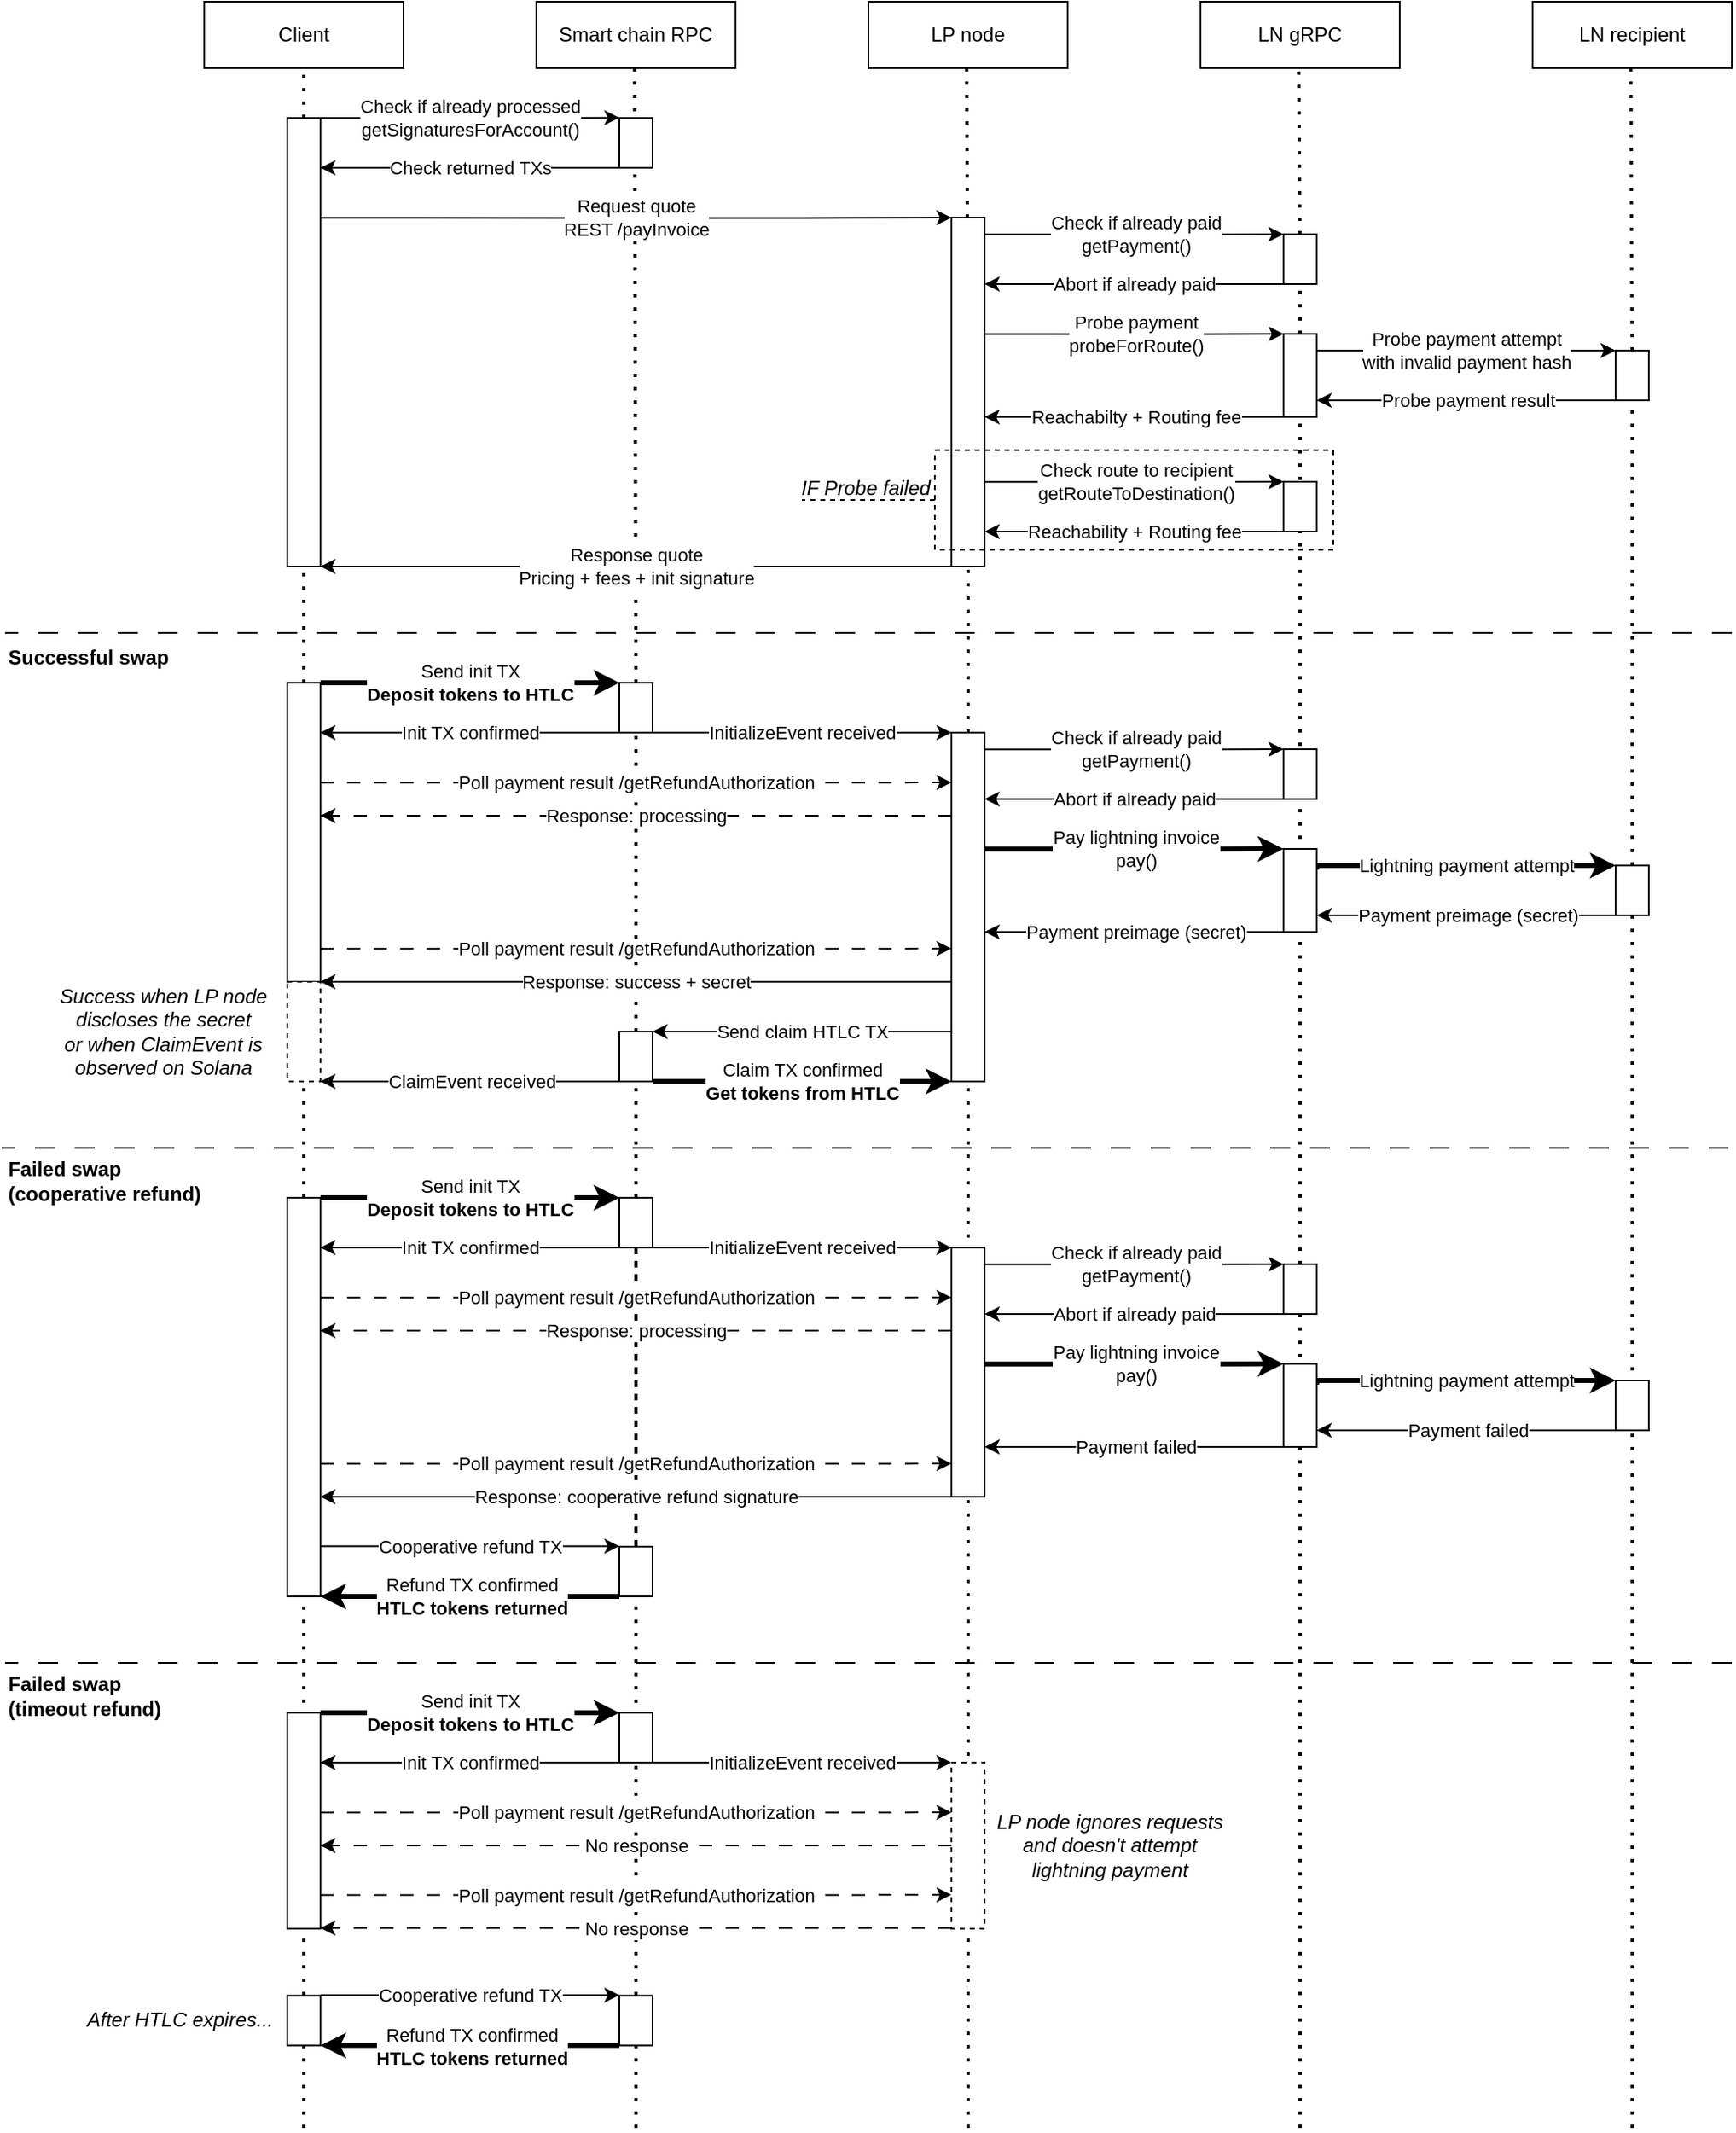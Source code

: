 <mxfile version="20.8.16" type="device"><diagram name="Page-1" id="v_abSemOzw6kNZ-jSQ5_"><mxGraphModel dx="1198" dy="817" grid="1" gridSize="10" guides="1" tooltips="1" connect="1" arrows="1" fold="1" page="1" pageScale="1" pageWidth="1100" pageHeight="850" math="0" shadow="0"><root><mxCell id="0"/><mxCell id="1" parent="0"/><mxCell id="xtIyixmofCU6Mkym6CMM-1" value="Client" style="rounded=0;whiteSpace=wrap;html=1;" parent="1" vertex="1"><mxGeometry x="160" y="40" width="120" height="40" as="geometry"/></mxCell><mxCell id="xtIyixmofCU6Mkym6CMM-2" value="LP node" style="rounded=0;whiteSpace=wrap;html=1;" parent="1" vertex="1"><mxGeometry x="560" y="40" width="120" height="40" as="geometry"/></mxCell><mxCell id="xtIyixmofCU6Mkym6CMM-3" value="LN recipient" style="rounded=0;whiteSpace=wrap;html=1;" parent="1" vertex="1"><mxGeometry x="960" y="40" width="120" height="40" as="geometry"/></mxCell><mxCell id="xtIyixmofCU6Mkym6CMM-4" value="Smart chain RPC" style="rounded=0;whiteSpace=wrap;html=1;" parent="1" vertex="1"><mxGeometry x="360" y="40" width="120" height="40" as="geometry"/></mxCell><mxCell id="xtIyixmofCU6Mkym6CMM-5" value="" style="endArrow=none;dashed=1;html=1;dashPattern=1 3;strokeWidth=2;rounded=0;entryX=0.5;entryY=1;entryDx=0;entryDy=0;startArrow=none;" parent="1" source="xtIyixmofCU6Mkym6CMM-9" target="xtIyixmofCU6Mkym6CMM-1" edge="1"><mxGeometry width="50" height="50" relative="1" as="geometry"><mxPoint x="220" y="630" as="sourcePoint"/><mxPoint x="220" y="130" as="targetPoint"/></mxGeometry></mxCell><mxCell id="xtIyixmofCU6Mkym6CMM-6" value="" style="endArrow=none;dashed=1;html=1;dashPattern=1 3;strokeWidth=2;rounded=0;entryX=0.5;entryY=1;entryDx=0;entryDy=0;startArrow=none;" parent="1" source="xtIyixmofCU6Mkym6CMM-59" edge="1"><mxGeometry width="50" height="50" relative="1" as="geometry"><mxPoint x="419.17" y="630" as="sourcePoint"/><mxPoint x="419.17" y="80" as="targetPoint"/></mxGeometry></mxCell><mxCell id="xtIyixmofCU6Mkym6CMM-7" value="" style="endArrow=none;dashed=1;html=1;dashPattern=1 3;strokeWidth=2;rounded=0;entryX=0.5;entryY=1;entryDx=0;entryDy=0;startArrow=none;" parent="1" source="xtIyixmofCU6Mkym6CMM-21" edge="1"><mxGeometry width="50" height="50" relative="1" as="geometry"><mxPoint x="619.17" y="630" as="sourcePoint"/><mxPoint x="619.17" y="80" as="targetPoint"/></mxGeometry></mxCell><mxCell id="xtIyixmofCU6Mkym6CMM-8" value="" style="endArrow=none;dashed=1;html=1;dashPattern=1 3;strokeWidth=2;rounded=0;entryX=0.5;entryY=1;entryDx=0;entryDy=0;startArrow=none;" parent="1" source="xtIyixmofCU6Mkym6CMM-35" edge="1"><mxGeometry width="50" height="50" relative="1" as="geometry"><mxPoint x="1019.17" y="630" as="sourcePoint"/><mxPoint x="1019.17" y="80" as="targetPoint"/></mxGeometry></mxCell><mxCell id="xtIyixmofCU6Mkym6CMM-10" value="" style="endArrow=none;dashed=1;html=1;dashPattern=1 3;strokeWidth=2;rounded=0;entryX=0.5;entryY=1;entryDx=0;entryDy=0;startArrow=none;" parent="1" source="xtIyixmofCU6Mkym6CMM-56" target="xtIyixmofCU6Mkym6CMM-9" edge="1"><mxGeometry width="50" height="50" relative="1" as="geometry"><mxPoint x="220" y="630" as="sourcePoint"/><mxPoint x="220" y="80" as="targetPoint"/></mxGeometry></mxCell><mxCell id="xtIyixmofCU6Mkym6CMM-14" style="edgeStyle=orthogonalEdgeStyle;rounded=0;orthogonalLoop=1;jettySize=auto;html=1;exitX=1;exitY=0;exitDx=0;exitDy=0;" parent="1" source="xtIyixmofCU6Mkym6CMM-9" edge="1"><mxGeometry relative="1" as="geometry"><mxPoint x="410" y="109.833" as="targetPoint"/><Array as="points"><mxPoint x="360" y="110"/><mxPoint x="360" y="110"/></Array></mxGeometry></mxCell><mxCell id="xtIyixmofCU6Mkym6CMM-16" value="Check if already processed&lt;br&gt;getSignaturesForAccount()" style="edgeLabel;html=1;align=center;verticalAlign=middle;resizable=0;points=[];" parent="xtIyixmofCU6Mkym6CMM-14" vertex="1" connectable="0"><mxGeometry x="-0.106" y="-2" relative="1" as="geometry"><mxPoint x="9" y="-2" as="offset"/></mxGeometry></mxCell><mxCell id="xtIyixmofCU6Mkym6CMM-9" value="" style="rounded=0;whiteSpace=wrap;html=1;" parent="1" vertex="1"><mxGeometry x="210" y="110" width="20" height="270" as="geometry"/></mxCell><mxCell id="xtIyixmofCU6Mkym6CMM-15" style="edgeStyle=orthogonalEdgeStyle;rounded=0;orthogonalLoop=1;jettySize=auto;html=1;exitX=0;exitY=1;exitDx=0;exitDy=0;" parent="1" source="xtIyixmofCU6Mkym6CMM-11" edge="1"><mxGeometry relative="1" as="geometry"><mxPoint x="230" y="140" as="targetPoint"/><Array as="points"><mxPoint x="360" y="140"/><mxPoint x="360" y="140"/></Array></mxGeometry></mxCell><mxCell id="xtIyixmofCU6Mkym6CMM-17" value="Check returned TXs" style="edgeLabel;html=1;align=center;verticalAlign=middle;resizable=0;points=[];" parent="xtIyixmofCU6Mkym6CMM-15" vertex="1" connectable="0"><mxGeometry x="-0.167" relative="1" as="geometry"><mxPoint x="-15" as="offset"/></mxGeometry></mxCell><mxCell id="xtIyixmofCU6Mkym6CMM-11" value="" style="rounded=0;whiteSpace=wrap;html=1;" parent="1" vertex="1"><mxGeometry x="410" y="110" width="20" height="30" as="geometry"/></mxCell><mxCell id="xtIyixmofCU6Mkym6CMM-19" style="edgeStyle=orthogonalEdgeStyle;rounded=0;orthogonalLoop=1;jettySize=auto;html=1;exitX=1;exitY=0;exitDx=0;exitDy=0;entryX=0;entryY=0;entryDx=0;entryDy=0;" parent="1" target="xtIyixmofCU6Mkym6CMM-21" edge="1"><mxGeometry relative="1" as="geometry"><mxPoint x="410" y="170.003" as="targetPoint"/><mxPoint x="230" y="170.17" as="sourcePoint"/><Array as="points"><mxPoint x="520" y="170"/><mxPoint x="520" y="170"/></Array></mxGeometry></mxCell><mxCell id="xtIyixmofCU6Mkym6CMM-20" value="Request quote&lt;br&gt;REST /payInvoice" style="edgeLabel;html=1;align=center;verticalAlign=middle;resizable=0;points=[];" parent="xtIyixmofCU6Mkym6CMM-19" vertex="1" connectable="0"><mxGeometry x="-0.106" y="-2" relative="1" as="geometry"><mxPoint x="20" y="-2" as="offset"/></mxGeometry></mxCell><mxCell id="xtIyixmofCU6Mkym6CMM-22" value="" style="endArrow=none;dashed=1;html=1;dashPattern=1 3;strokeWidth=2;rounded=0;entryX=0.5;entryY=1;entryDx=0;entryDy=0;" parent="1" target="xtIyixmofCU6Mkym6CMM-21" edge="1"><mxGeometry width="50" height="50" relative="1" as="geometry"><mxPoint x="620" y="1320" as="sourcePoint"/><mxPoint x="619.17" y="80" as="targetPoint"/></mxGeometry></mxCell><mxCell id="xtIyixmofCU6Mkym6CMM-53" style="edgeStyle=orthogonalEdgeStyle;rounded=0;orthogonalLoop=1;jettySize=auto;html=1;exitX=0;exitY=1;exitDx=0;exitDy=0;endArrow=classic;endFill=1;" parent="1" source="xtIyixmofCU6Mkym6CMM-21" edge="1"><mxGeometry relative="1" as="geometry"><mxPoint x="230" y="380" as="targetPoint"/><Array as="points"><mxPoint x="520" y="380"/><mxPoint x="520" y="380"/></Array></mxGeometry></mxCell><mxCell id="xtIyixmofCU6Mkym6CMM-54" value="Response quote&lt;br&gt;Pricing + fees + init signature" style="edgeLabel;html=1;align=center;verticalAlign=middle;resizable=0;points=[];" parent="xtIyixmofCU6Mkym6CMM-53" vertex="1" connectable="0"><mxGeometry x="0.075" relative="1" as="geometry"><mxPoint x="14" as="offset"/></mxGeometry></mxCell><mxCell id="xtIyixmofCU6Mkym6CMM-21" value="" style="rounded=0;whiteSpace=wrap;html=1;" parent="1" vertex="1"><mxGeometry x="610" y="170" width="20" height="210" as="geometry"/></mxCell><mxCell id="xtIyixmofCU6Mkym6CMM-23" value="LN gRPC" style="rounded=0;whiteSpace=wrap;html=1;" parent="1" vertex="1"><mxGeometry x="760" y="40" width="120" height="40" as="geometry"/></mxCell><mxCell id="xtIyixmofCU6Mkym6CMM-24" value="" style="endArrow=none;dashed=1;html=1;dashPattern=1 3;strokeWidth=2;rounded=0;entryX=0.5;entryY=1;entryDx=0;entryDy=0;startArrow=none;" parent="1" source="xtIyixmofCU6Mkym6CMM-28" edge="1"><mxGeometry width="50" height="50" relative="1" as="geometry"><mxPoint x="819.17" y="630" as="sourcePoint"/><mxPoint x="819.17" y="80" as="targetPoint"/></mxGeometry></mxCell><mxCell id="xtIyixmofCU6Mkym6CMM-26" style="edgeStyle=orthogonalEdgeStyle;rounded=0;orthogonalLoop=1;jettySize=auto;html=1;exitX=1;exitY=0;exitDx=0;exitDy=0;entryX=0;entryY=0;entryDx=0;entryDy=0;" parent="1" target="xtIyixmofCU6Mkym6CMM-28" edge="1"><mxGeometry relative="1" as="geometry"><mxPoint x="790" y="180" as="targetPoint"/><mxPoint x="630" y="180.17" as="sourcePoint"/><Array as="points"><mxPoint x="740" y="180"/></Array></mxGeometry></mxCell><mxCell id="xtIyixmofCU6Mkym6CMM-27" value="Check if already paid&lt;br&gt;getPayment()" style="edgeLabel;html=1;align=center;verticalAlign=middle;resizable=0;points=[];" parent="xtIyixmofCU6Mkym6CMM-26" vertex="1" connectable="0"><mxGeometry x="-0.106" y="-2" relative="1" as="geometry"><mxPoint x="10" y="-2" as="offset"/></mxGeometry></mxCell><mxCell id="xtIyixmofCU6Mkym6CMM-29" value="" style="endArrow=none;dashed=1;html=1;dashPattern=1 3;strokeWidth=2;rounded=0;entryX=0.5;entryY=1;entryDx=0;entryDy=0;" parent="1" target="xtIyixmofCU6Mkym6CMM-28" edge="1"><mxGeometry width="50" height="50" relative="1" as="geometry"><mxPoint x="820" y="1320" as="sourcePoint"/><mxPoint x="819.17" y="80" as="targetPoint"/></mxGeometry></mxCell><mxCell id="xtIyixmofCU6Mkym6CMM-30" style="edgeStyle=orthogonalEdgeStyle;rounded=0;orthogonalLoop=1;jettySize=auto;html=1;exitX=0;exitY=1;exitDx=0;exitDy=0;" parent="1" source="xtIyixmofCU6Mkym6CMM-28" edge="1"><mxGeometry relative="1" as="geometry"><mxPoint x="630" y="210" as="targetPoint"/><Array as="points"><mxPoint x="630" y="210"/></Array></mxGeometry></mxCell><mxCell id="xtIyixmofCU6Mkym6CMM-42" value="Abort if already paid" style="edgeLabel;html=1;align=center;verticalAlign=middle;resizable=0;points=[];" parent="xtIyixmofCU6Mkym6CMM-30" vertex="1" connectable="0"><mxGeometry x="-0.087" y="-1" relative="1" as="geometry"><mxPoint x="-8" y="1" as="offset"/></mxGeometry></mxCell><mxCell id="xtIyixmofCU6Mkym6CMM-28" value="" style="rounded=0;whiteSpace=wrap;html=1;" parent="1" vertex="1"><mxGeometry x="810" y="180" width="20" height="30" as="geometry"/></mxCell><mxCell id="xtIyixmofCU6Mkym6CMM-31" style="edgeStyle=orthogonalEdgeStyle;rounded=0;orthogonalLoop=1;jettySize=auto;html=1;exitX=1;exitY=0;exitDx=0;exitDy=0;entryX=0;entryY=0;entryDx=0;entryDy=0;" parent="1" target="xtIyixmofCU6Mkym6CMM-34" edge="1"><mxGeometry relative="1" as="geometry"><mxPoint x="790" y="240" as="targetPoint"/><mxPoint x="630" y="240.17" as="sourcePoint"/><Array as="points"><mxPoint x="740" y="240"/></Array></mxGeometry></mxCell><mxCell id="xtIyixmofCU6Mkym6CMM-32" value="Probe payment&lt;br&gt;probeForRoute()" style="edgeLabel;html=1;align=center;verticalAlign=middle;resizable=0;points=[];" parent="xtIyixmofCU6Mkym6CMM-31" vertex="1" connectable="0"><mxGeometry x="-0.106" y="-2" relative="1" as="geometry"><mxPoint x="10" y="-2" as="offset"/></mxGeometry></mxCell><mxCell id="xtIyixmofCU6Mkym6CMM-33" style="edgeStyle=orthogonalEdgeStyle;rounded=0;orthogonalLoop=1;jettySize=auto;html=1;exitX=0;exitY=1;exitDx=0;exitDy=0;" parent="1" source="xtIyixmofCU6Mkym6CMM-34" edge="1"><mxGeometry relative="1" as="geometry"><mxPoint x="630" y="290" as="targetPoint"/><Array as="points"><mxPoint x="760" y="290"/><mxPoint x="760" y="290"/></Array><mxPoint x="810" y="310" as="sourcePoint"/></mxGeometry></mxCell><mxCell id="xtIyixmofCU6Mkym6CMM-41" value="Reachabilty + Routing fee" style="edgeLabel;html=1;align=center;verticalAlign=middle;resizable=0;points=[];" parent="xtIyixmofCU6Mkym6CMM-33" vertex="1" connectable="0"><mxGeometry x="0.193" y="-1" relative="1" as="geometry"><mxPoint x="18" y="1" as="offset"/></mxGeometry></mxCell><mxCell id="xtIyixmofCU6Mkym6CMM-37" style="edgeStyle=orthogonalEdgeStyle;rounded=0;orthogonalLoop=1;jettySize=auto;html=1;exitX=1;exitY=0.25;exitDx=0;exitDy=0;entryX=0;entryY=0;entryDx=0;entryDy=0;" parent="1" source="xtIyixmofCU6Mkym6CMM-34" target="xtIyixmofCU6Mkym6CMM-35" edge="1"><mxGeometry relative="1" as="geometry"><Array as="points"><mxPoint x="830" y="250"/></Array></mxGeometry></mxCell><mxCell id="xtIyixmofCU6Mkym6CMM-38" value="Probe payment attempt&lt;br&gt;with invalid payment hash" style="edgeLabel;html=1;align=center;verticalAlign=middle;resizable=0;points=[];" parent="xtIyixmofCU6Mkym6CMM-37" vertex="1" connectable="0"><mxGeometry x="-0.119" y="3" relative="1" as="geometry"><mxPoint x="12" y="3" as="offset"/></mxGeometry></mxCell><mxCell id="xtIyixmofCU6Mkym6CMM-34" value="" style="rounded=0;whiteSpace=wrap;html=1;" parent="1" vertex="1"><mxGeometry x="810" y="240" width="20" height="50" as="geometry"/></mxCell><mxCell id="xtIyixmofCU6Mkym6CMM-36" value="" style="endArrow=none;dashed=1;html=1;dashPattern=1 3;strokeWidth=2;rounded=0;entryX=0.5;entryY=1;entryDx=0;entryDy=0;" parent="1" target="xtIyixmofCU6Mkym6CMM-35" edge="1"><mxGeometry width="50" height="50" relative="1" as="geometry"><mxPoint x="1020" y="1320" as="sourcePoint"/><mxPoint x="1019.17" y="80.0" as="targetPoint"/></mxGeometry></mxCell><mxCell id="xtIyixmofCU6Mkym6CMM-39" style="edgeStyle=orthogonalEdgeStyle;rounded=0;orthogonalLoop=1;jettySize=auto;html=1;exitX=0;exitY=1;exitDx=0;exitDy=0;entryX=1;entryY=0.799;entryDx=0;entryDy=0;entryPerimeter=0;" parent="1" source="xtIyixmofCU6Mkym6CMM-35" target="xtIyixmofCU6Mkym6CMM-34" edge="1"><mxGeometry relative="1" as="geometry"><Array as="points"><mxPoint x="960" y="280"/><mxPoint x="960" y="280"/></Array></mxGeometry></mxCell><mxCell id="xtIyixmofCU6Mkym6CMM-40" value="Probe payment result" style="edgeLabel;html=1;align=center;verticalAlign=middle;resizable=0;points=[];" parent="xtIyixmofCU6Mkym6CMM-39" vertex="1" connectable="0"><mxGeometry x="0.103" relative="1" as="geometry"><mxPoint x="10" as="offset"/></mxGeometry></mxCell><mxCell id="xtIyixmofCU6Mkym6CMM-35" value="" style="rounded=0;whiteSpace=wrap;html=1;" parent="1" vertex="1"><mxGeometry x="1010" y="250" width="20" height="30" as="geometry"/></mxCell><mxCell id="xtIyixmofCU6Mkym6CMM-43" style="edgeStyle=orthogonalEdgeStyle;rounded=0;orthogonalLoop=1;jettySize=auto;html=1;exitX=1;exitY=0;exitDx=0;exitDy=0;entryX=0;entryY=0;entryDx=0;entryDy=0;" parent="1" target="xtIyixmofCU6Mkym6CMM-47" edge="1"><mxGeometry relative="1" as="geometry"><mxPoint x="790" y="329" as="targetPoint"/><mxPoint x="630" y="329.17" as="sourcePoint"/><Array as="points"><mxPoint x="740" y="329"/></Array></mxGeometry></mxCell><mxCell id="xtIyixmofCU6Mkym6CMM-44" value="Check route to recipient&lt;br&gt;getRouteToDestination()" style="edgeLabel;html=1;align=center;verticalAlign=middle;resizable=0;points=[];" parent="xtIyixmofCU6Mkym6CMM-43" vertex="1" connectable="0"><mxGeometry x="-0.106" y="-2" relative="1" as="geometry"><mxPoint x="10" y="-2" as="offset"/></mxGeometry></mxCell><mxCell id="xtIyixmofCU6Mkym6CMM-45" style="edgeStyle=orthogonalEdgeStyle;rounded=0;orthogonalLoop=1;jettySize=auto;html=1;exitX=0;exitY=1;exitDx=0;exitDy=0;" parent="1" source="xtIyixmofCU6Mkym6CMM-47" edge="1"><mxGeometry relative="1" as="geometry"><mxPoint x="630" y="359" as="targetPoint"/><Array as="points"><mxPoint x="630" y="359"/></Array></mxGeometry></mxCell><mxCell id="xtIyixmofCU6Mkym6CMM-46" value="Reachability + Routing fee" style="edgeLabel;html=1;align=center;verticalAlign=middle;resizable=0;points=[];" parent="xtIyixmofCU6Mkym6CMM-45" vertex="1" connectable="0"><mxGeometry x="-0.087" y="-1" relative="1" as="geometry"><mxPoint x="-8" y="1" as="offset"/></mxGeometry></mxCell><mxCell id="xtIyixmofCU6Mkym6CMM-47" value="" style="rounded=0;whiteSpace=wrap;html=1;" parent="1" vertex="1"><mxGeometry x="810" y="329" width="20" height="30" as="geometry"/></mxCell><mxCell id="xtIyixmofCU6Mkym6CMM-50" style="edgeStyle=orthogonalEdgeStyle;rounded=0;orthogonalLoop=1;jettySize=auto;html=1;endArrow=none;endFill=0;dashed=1;" parent="1" source="xtIyixmofCU6Mkym6CMM-48" edge="1"><mxGeometry relative="1" as="geometry"><mxPoint x="520" y="340" as="targetPoint"/></mxGeometry></mxCell><mxCell id="xtIyixmofCU6Mkym6CMM-48" value="" style="rounded=0;whiteSpace=wrap;html=1;fillColor=none;dashed=1;" parent="1" vertex="1"><mxGeometry x="600" y="310" width="240" height="60" as="geometry"/></mxCell><mxCell id="xtIyixmofCU6Mkym6CMM-51" value="&lt;i&gt;IF Probe failed&lt;/i&gt;" style="text;html=1;align=center;verticalAlign=middle;resizable=0;points=[];autosize=1;strokeColor=none;fillColor=none;" parent="1" vertex="1"><mxGeometry x="508" y="318" width="100" height="30" as="geometry"/></mxCell><mxCell id="xtIyixmofCU6Mkym6CMM-57" value="" style="endArrow=none;dashed=1;html=1;dashPattern=1 3;strokeWidth=2;rounded=0;entryX=0.5;entryY=1;entryDx=0;entryDy=0;startArrow=none;" parent="1" target="xtIyixmofCU6Mkym6CMM-56" edge="1"><mxGeometry width="50" height="50" relative="1" as="geometry"><mxPoint x="220" y="1320" as="sourcePoint"/><mxPoint x="220" y="380" as="targetPoint"/></mxGeometry></mxCell><mxCell id="xtIyixmofCU6Mkym6CMM-61" style="edgeStyle=orthogonalEdgeStyle;rounded=0;orthogonalLoop=1;jettySize=auto;html=1;exitX=1;exitY=0;exitDx=0;exitDy=0;entryX=0;entryY=0;entryDx=0;entryDy=0;endArrow=classic;endFill=1;strokeWidth=3;" parent="1" source="xtIyixmofCU6Mkym6CMM-56" target="xtIyixmofCU6Mkym6CMM-59" edge="1"><mxGeometry relative="1" as="geometry"><Array as="points"><mxPoint x="320" y="450"/><mxPoint x="320" y="450"/></Array></mxGeometry></mxCell><mxCell id="xtIyixmofCU6Mkym6CMM-62" value="Send init TX&lt;br&gt;&lt;b&gt;Deposit tokens to HTLC&lt;/b&gt;" style="edgeLabel;html=1;align=center;verticalAlign=middle;resizable=0;points=[];" parent="xtIyixmofCU6Mkym6CMM-61" vertex="1" connectable="0"><mxGeometry x="-0.065" relative="1" as="geometry"><mxPoint x="6" as="offset"/></mxGeometry></mxCell><mxCell id="xtIyixmofCU6Mkym6CMM-56" value="" style="rounded=0;whiteSpace=wrap;html=1;" parent="1" vertex="1"><mxGeometry x="210" y="450" width="20" height="180" as="geometry"/></mxCell><mxCell id="xtIyixmofCU6Mkym6CMM-60" value="" style="endArrow=none;dashed=1;html=1;dashPattern=1 3;strokeWidth=2;rounded=0;entryX=0.5;entryY=1;entryDx=0;entryDy=0;startArrow=none;" parent="1" source="xtIyixmofCU6Mkym6CMM-96" target="xtIyixmofCU6Mkym6CMM-59" edge="1"><mxGeometry width="50" height="50" relative="1" as="geometry"><mxPoint x="420" y="720" as="sourcePoint"/><mxPoint x="419.17" y="80.0" as="targetPoint"/></mxGeometry></mxCell><mxCell id="xtIyixmofCU6Mkym6CMM-72" style="edgeStyle=orthogonalEdgeStyle;rounded=0;orthogonalLoop=1;jettySize=auto;html=1;exitX=1;exitY=1;exitDx=0;exitDy=0;entryX=0;entryY=0;entryDx=0;entryDy=0;startArrow=none;startFill=0;endArrow=classic;endFill=1;" parent="1" source="xtIyixmofCU6Mkym6CMM-59" target="xtIyixmofCU6Mkym6CMM-66" edge="1"><mxGeometry relative="1" as="geometry"><Array as="points"><mxPoint x="560" y="480"/><mxPoint x="560" y="480"/></Array></mxGeometry></mxCell><mxCell id="xtIyixmofCU6Mkym6CMM-73" value="InitializeEvent received" style="edgeLabel;html=1;align=center;verticalAlign=middle;resizable=0;points=[];" parent="xtIyixmofCU6Mkym6CMM-72" vertex="1" connectable="0"><mxGeometry x="-0.124" y="2" relative="1" as="geometry"><mxPoint x="11" y="2" as="offset"/></mxGeometry></mxCell><mxCell id="xtIyixmofCU6Mkym6CMM-59" value="" style="rounded=0;whiteSpace=wrap;html=1;" parent="1" vertex="1"><mxGeometry x="410" y="450" width="20" height="30" as="geometry"/></mxCell><mxCell id="xtIyixmofCU6Mkym6CMM-64" style="edgeStyle=orthogonalEdgeStyle;rounded=0;orthogonalLoop=1;jettySize=auto;html=1;exitX=1;exitY=0;exitDx=0;exitDy=0;entryX=0;entryY=0;entryDx=0;entryDy=0;endArrow=none;endFill=0;startArrow=classic;startFill=1;" parent="1" edge="1"><mxGeometry relative="1" as="geometry"><mxPoint x="230" y="480" as="sourcePoint"/><mxPoint x="410" y="480" as="targetPoint"/><Array as="points"><mxPoint x="320" y="480"/><mxPoint x="320" y="480"/></Array></mxGeometry></mxCell><mxCell id="xtIyixmofCU6Mkym6CMM-65" value="Init TX confirmed" style="edgeLabel;html=1;align=center;verticalAlign=middle;resizable=0;points=[];" parent="xtIyixmofCU6Mkym6CMM-64" vertex="1" connectable="0"><mxGeometry x="-0.065" relative="1" as="geometry"><mxPoint x="6" as="offset"/></mxGeometry></mxCell><mxCell id="xtIyixmofCU6Mkym6CMM-66" value="" style="rounded=0;whiteSpace=wrap;html=1;" parent="1" vertex="1"><mxGeometry x="610" y="480" width="20" height="210" as="geometry"/></mxCell><mxCell id="xtIyixmofCU6Mkym6CMM-67" style="edgeStyle=orthogonalEdgeStyle;rounded=0;orthogonalLoop=1;jettySize=auto;html=1;exitX=1;exitY=0;exitDx=0;exitDy=0;entryX=0;entryY=0;entryDx=0;entryDy=0;" parent="1" target="xtIyixmofCU6Mkym6CMM-71" edge="1"><mxGeometry relative="1" as="geometry"><mxPoint x="790" y="490" as="targetPoint"/><mxPoint x="630" y="490.17" as="sourcePoint"/><Array as="points"><mxPoint x="740" y="490"/></Array></mxGeometry></mxCell><mxCell id="xtIyixmofCU6Mkym6CMM-68" value="Check if already paid&lt;br&gt;getPayment()" style="edgeLabel;html=1;align=center;verticalAlign=middle;resizable=0;points=[];" parent="xtIyixmofCU6Mkym6CMM-67" vertex="1" connectable="0"><mxGeometry x="-0.106" y="-2" relative="1" as="geometry"><mxPoint x="10" y="-2" as="offset"/></mxGeometry></mxCell><mxCell id="xtIyixmofCU6Mkym6CMM-69" style="edgeStyle=orthogonalEdgeStyle;rounded=0;orthogonalLoop=1;jettySize=auto;html=1;exitX=0;exitY=1;exitDx=0;exitDy=0;" parent="1" source="xtIyixmofCU6Mkym6CMM-71" edge="1"><mxGeometry relative="1" as="geometry"><mxPoint x="630" y="520" as="targetPoint"/><Array as="points"><mxPoint x="630" y="520"/></Array></mxGeometry></mxCell><mxCell id="xtIyixmofCU6Mkym6CMM-70" value="Abort if already paid" style="edgeLabel;html=1;align=center;verticalAlign=middle;resizable=0;points=[];" parent="xtIyixmofCU6Mkym6CMM-69" vertex="1" connectable="0"><mxGeometry x="-0.087" y="-1" relative="1" as="geometry"><mxPoint x="-8" y="1" as="offset"/></mxGeometry></mxCell><mxCell id="xtIyixmofCU6Mkym6CMM-71" value="" style="rounded=0;whiteSpace=wrap;html=1;" parent="1" vertex="1"><mxGeometry x="810" y="490" width="20" height="30" as="geometry"/></mxCell><mxCell id="xtIyixmofCU6Mkym6CMM-84" style="edgeStyle=orthogonalEdgeStyle;rounded=0;orthogonalLoop=1;jettySize=auto;html=1;exitX=1;exitY=0;exitDx=0;exitDy=0;entryX=0;entryY=0;entryDx=0;entryDy=0;strokeWidth=3;" parent="1" target="xtIyixmofCU6Mkym6CMM-90" edge="1"><mxGeometry relative="1" as="geometry"><mxPoint x="790" y="550" as="targetPoint"/><mxPoint x="630" y="550.17" as="sourcePoint"/><Array as="points"><mxPoint x="740" y="550"/></Array></mxGeometry></mxCell><mxCell id="xtIyixmofCU6Mkym6CMM-85" value="Pay lightning invoice&lt;br&gt;pay()" style="edgeLabel;html=1;align=center;verticalAlign=middle;resizable=0;points=[];" parent="xtIyixmofCU6Mkym6CMM-84" vertex="1" connectable="0"><mxGeometry x="-0.106" y="-2" relative="1" as="geometry"><mxPoint x="10" y="-2" as="offset"/></mxGeometry></mxCell><mxCell id="xtIyixmofCU6Mkym6CMM-86" style="edgeStyle=orthogonalEdgeStyle;rounded=0;orthogonalLoop=1;jettySize=auto;html=1;exitX=0;exitY=1;exitDx=0;exitDy=0;" parent="1" source="xtIyixmofCU6Mkym6CMM-90" edge="1"><mxGeometry relative="1" as="geometry"><mxPoint x="630" y="600" as="targetPoint"/><Array as="points"><mxPoint x="760" y="600"/><mxPoint x="760" y="600"/></Array><mxPoint x="810" y="620" as="sourcePoint"/></mxGeometry></mxCell><mxCell id="xtIyixmofCU6Mkym6CMM-87" value="Payment preimage (secret)" style="edgeLabel;html=1;align=center;verticalAlign=middle;resizable=0;points=[];" parent="xtIyixmofCU6Mkym6CMM-86" vertex="1" connectable="0"><mxGeometry x="0.193" y="-1" relative="1" as="geometry"><mxPoint x="18" y="1" as="offset"/></mxGeometry></mxCell><mxCell id="xtIyixmofCU6Mkym6CMM-88" style="edgeStyle=orthogonalEdgeStyle;rounded=0;orthogonalLoop=1;jettySize=auto;html=1;exitX=1;exitY=0.25;exitDx=0;exitDy=0;entryX=0;entryY=0;entryDx=0;entryDy=0;strokeWidth=3;" parent="1" source="xtIyixmofCU6Mkym6CMM-90" target="xtIyixmofCU6Mkym6CMM-93" edge="1"><mxGeometry relative="1" as="geometry"><Array as="points"><mxPoint x="830" y="560"/></Array></mxGeometry></mxCell><mxCell id="xtIyixmofCU6Mkym6CMM-89" value="Lightning payment attempt" style="edgeLabel;html=1;align=center;verticalAlign=middle;resizable=0;points=[];" parent="xtIyixmofCU6Mkym6CMM-88" vertex="1" connectable="0"><mxGeometry x="-0.119" y="3" relative="1" as="geometry"><mxPoint x="12" y="3" as="offset"/></mxGeometry></mxCell><mxCell id="xtIyixmofCU6Mkym6CMM-90" value="" style="rounded=0;whiteSpace=wrap;html=1;" parent="1" vertex="1"><mxGeometry x="810" y="550" width="20" height="50" as="geometry"/></mxCell><mxCell id="xtIyixmofCU6Mkym6CMM-91" style="edgeStyle=orthogonalEdgeStyle;rounded=0;orthogonalLoop=1;jettySize=auto;html=1;exitX=0;exitY=1;exitDx=0;exitDy=0;entryX=1;entryY=0.799;entryDx=0;entryDy=0;entryPerimeter=0;" parent="1" source="xtIyixmofCU6Mkym6CMM-93" target="xtIyixmofCU6Mkym6CMM-90" edge="1"><mxGeometry relative="1" as="geometry"><Array as="points"><mxPoint x="960" y="590"/><mxPoint x="960" y="590"/></Array></mxGeometry></mxCell><mxCell id="xtIyixmofCU6Mkym6CMM-92" value="Payment preimage (secret)" style="edgeLabel;html=1;align=center;verticalAlign=middle;resizable=0;points=[];" parent="xtIyixmofCU6Mkym6CMM-91" vertex="1" connectable="0"><mxGeometry x="0.103" relative="1" as="geometry"><mxPoint x="10" as="offset"/></mxGeometry></mxCell><mxCell id="xtIyixmofCU6Mkym6CMM-93" value="" style="rounded=0;whiteSpace=wrap;html=1;" parent="1" vertex="1"><mxGeometry x="1010" y="560" width="20" height="30" as="geometry"/></mxCell><mxCell id="xtIyixmofCU6Mkym6CMM-94" style="edgeStyle=orthogonalEdgeStyle;rounded=0;orthogonalLoop=1;jettySize=auto;html=1;exitX=1;exitY=0;exitDx=0;exitDy=0;entryX=0;entryY=0;entryDx=0;entryDy=0;endArrow=none;endFill=0;startArrow=classic;startFill=1;" parent="1" edge="1"><mxGeometry relative="1" as="geometry"><mxPoint x="430" y="660" as="sourcePoint"/><mxPoint x="610" y="660" as="targetPoint"/><Array as="points"><mxPoint x="520" y="660"/><mxPoint x="520" y="660"/></Array></mxGeometry></mxCell><mxCell id="xtIyixmofCU6Mkym6CMM-95" value="Send claim HTLC TX" style="edgeLabel;html=1;align=center;verticalAlign=middle;resizable=0;points=[];" parent="xtIyixmofCU6Mkym6CMM-94" vertex="1" connectable="0"><mxGeometry x="-0.065" relative="1" as="geometry"><mxPoint x="6" as="offset"/></mxGeometry></mxCell><mxCell id="xtIyixmofCU6Mkym6CMM-97" value="" style="endArrow=none;dashed=1;html=1;dashPattern=1 3;strokeWidth=2;rounded=0;entryX=0.5;entryY=1;entryDx=0;entryDy=0;" parent="1" target="xtIyixmofCU6Mkym6CMM-96" edge="1"><mxGeometry width="50" height="50" relative="1" as="geometry"><mxPoint x="420" y="1320" as="sourcePoint"/><mxPoint x="420" y="480" as="targetPoint"/></mxGeometry></mxCell><mxCell id="xtIyixmofCU6Mkym6CMM-101" style="edgeStyle=orthogonalEdgeStyle;rounded=0;orthogonalLoop=1;jettySize=auto;html=1;exitX=0;exitY=1;exitDx=0;exitDy=0;strokeWidth=1;startArrow=none;startFill=0;endArrow=classic;endFill=1;" parent="1" source="xtIyixmofCU6Mkym6CMM-96" edge="1"><mxGeometry relative="1" as="geometry"><mxPoint x="230" y="690" as="targetPoint"/><Array as="points"><mxPoint x="310" y="690"/><mxPoint x="310" y="690"/></Array></mxGeometry></mxCell><mxCell id="xtIyixmofCU6Mkym6CMM-102" value="ClaimEvent received" style="edgeLabel;html=1;align=center;verticalAlign=middle;resizable=0;points=[];" parent="xtIyixmofCU6Mkym6CMM-101" vertex="1" connectable="0"><mxGeometry x="0.072" y="-1" relative="1" as="geometry"><mxPoint x="7" y="1" as="offset"/></mxGeometry></mxCell><mxCell id="xtIyixmofCU6Mkym6CMM-96" value="" style="rounded=0;whiteSpace=wrap;html=1;" parent="1" vertex="1"><mxGeometry x="410" y="660" width="20" height="30" as="geometry"/></mxCell><mxCell id="xtIyixmofCU6Mkym6CMM-99" style="edgeStyle=orthogonalEdgeStyle;rounded=0;orthogonalLoop=1;jettySize=auto;html=1;exitX=1;exitY=1;exitDx=0;exitDy=0;entryX=0;entryY=0;entryDx=0;entryDy=0;startArrow=none;startFill=0;endArrow=classic;endFill=1;strokeWidth=3;" parent="1" edge="1"><mxGeometry relative="1" as="geometry"><mxPoint x="430" y="690" as="sourcePoint"/><mxPoint x="610" y="690" as="targetPoint"/><Array as="points"><mxPoint x="560" y="690"/><mxPoint x="560" y="690"/></Array></mxGeometry></mxCell><mxCell id="xtIyixmofCU6Mkym6CMM-100" value="Claim TX confirmed&lt;br&gt;&lt;b&gt;Get tokens from HTLC&lt;/b&gt;" style="edgeLabel;html=1;align=center;verticalAlign=middle;resizable=0;points=[];" parent="xtIyixmofCU6Mkym6CMM-99" vertex="1" connectable="0"><mxGeometry x="-0.124" y="2" relative="1" as="geometry"><mxPoint x="11" y="2" as="offset"/></mxGeometry></mxCell><mxCell id="xtIyixmofCU6Mkym6CMM-103" style="edgeStyle=orthogonalEdgeStyle;rounded=0;orthogonalLoop=1;jettySize=auto;html=1;exitX=1;exitY=0;exitDx=0;exitDy=0;entryX=0;entryY=0;entryDx=0;entryDy=0;dashed=1;dashPattern=8 8;" parent="1" edge="1"><mxGeometry relative="1" as="geometry"><mxPoint x="610" y="510.0" as="targetPoint"/><mxPoint x="230" y="510.17" as="sourcePoint"/><Array as="points"><mxPoint x="520" y="510"/><mxPoint x="520" y="510"/></Array></mxGeometry></mxCell><mxCell id="xtIyixmofCU6Mkym6CMM-104" value="Poll payment result /getRefundAuthorization" style="edgeLabel;html=1;align=center;verticalAlign=middle;resizable=0;points=[];" parent="xtIyixmofCU6Mkym6CMM-103" vertex="1" connectable="0"><mxGeometry x="-0.106" y="-2" relative="1" as="geometry"><mxPoint x="20" y="-2" as="offset"/></mxGeometry></mxCell><mxCell id="xtIyixmofCU6Mkym6CMM-105" style="edgeStyle=orthogonalEdgeStyle;rounded=0;orthogonalLoop=1;jettySize=auto;html=1;exitX=0;exitY=1;exitDx=0;exitDy=0;endArrow=classic;endFill=1;dashed=1;dashPattern=8 8;" parent="1" edge="1"><mxGeometry relative="1" as="geometry"><mxPoint x="230" y="530" as="targetPoint"/><mxPoint x="610" y="530" as="sourcePoint"/><Array as="points"><mxPoint x="520" y="530"/><mxPoint x="520" y="530"/></Array></mxGeometry></mxCell><mxCell id="xtIyixmofCU6Mkym6CMM-106" value="Response: processing" style="edgeLabel;html=1;align=center;verticalAlign=middle;resizable=0;points=[];" parent="xtIyixmofCU6Mkym6CMM-105" vertex="1" connectable="0"><mxGeometry x="0.075" relative="1" as="geometry"><mxPoint x="14" as="offset"/></mxGeometry></mxCell><mxCell id="xtIyixmofCU6Mkym6CMM-107" style="edgeStyle=orthogonalEdgeStyle;rounded=0;orthogonalLoop=1;jettySize=auto;html=1;exitX=1;exitY=0;exitDx=0;exitDy=0;entryX=0;entryY=0;entryDx=0;entryDy=0;dashed=1;dashPattern=8 8;" parent="1" edge="1"><mxGeometry relative="1" as="geometry"><mxPoint x="610" y="610.0" as="targetPoint"/><mxPoint x="230" y="610.17" as="sourcePoint"/><Array as="points"><mxPoint x="520" y="610"/><mxPoint x="520" y="610"/></Array></mxGeometry></mxCell><mxCell id="xtIyixmofCU6Mkym6CMM-108" value="Poll payment result /getRefundAuthorization" style="edgeLabel;html=1;align=center;verticalAlign=middle;resizable=0;points=[];" parent="xtIyixmofCU6Mkym6CMM-107" vertex="1" connectable="0"><mxGeometry x="-0.106" y="-2" relative="1" as="geometry"><mxPoint x="20" y="-2" as="offset"/></mxGeometry></mxCell><mxCell id="xtIyixmofCU6Mkym6CMM-109" style="edgeStyle=orthogonalEdgeStyle;rounded=0;orthogonalLoop=1;jettySize=auto;html=1;exitX=0;exitY=1;exitDx=0;exitDy=0;endArrow=classic;endFill=1;" parent="1" edge="1"><mxGeometry relative="1" as="geometry"><mxPoint x="230" y="630" as="targetPoint"/><mxPoint x="610" y="630" as="sourcePoint"/><Array as="points"><mxPoint x="520" y="630"/><mxPoint x="520" y="630"/></Array></mxGeometry></mxCell><mxCell id="xtIyixmofCU6Mkym6CMM-110" value="Response: success + secret" style="edgeLabel;html=1;align=center;verticalAlign=middle;resizable=0;points=[];" parent="xtIyixmofCU6Mkym6CMM-109" vertex="1" connectable="0"><mxGeometry x="0.075" relative="1" as="geometry"><mxPoint x="14" as="offset"/></mxGeometry></mxCell><mxCell id="xtIyixmofCU6Mkym6CMM-111" value="" style="rounded=0;whiteSpace=wrap;html=1;dashed=1;" parent="1" vertex="1"><mxGeometry x="210" y="630" width="20" height="60" as="geometry"/></mxCell><mxCell id="xtIyixmofCU6Mkym6CMM-112" value="&lt;i&gt;Success when LP node&lt;br&gt;discloses the secret&lt;br&gt;or when ClaimEvent is&lt;br&gt;observed on Solana&lt;/i&gt;" style="text;html=1;align=center;verticalAlign=middle;resizable=0;points=[];autosize=1;strokeColor=none;fillColor=none;" parent="1" vertex="1"><mxGeometry x="60" y="625" width="150" height="70" as="geometry"/></mxCell><mxCell id="xtIyixmofCU6Mkym6CMM-113" style="edgeStyle=orthogonalEdgeStyle;rounded=0;orthogonalLoop=1;jettySize=auto;html=1;exitX=1;exitY=0;exitDx=0;exitDy=0;entryX=0;entryY=0;entryDx=0;entryDy=0;endArrow=classic;endFill=1;strokeWidth=3;" parent="1" source="xtIyixmofCU6Mkym6CMM-115" target="xtIyixmofCU6Mkym6CMM-119" edge="1"><mxGeometry relative="1" as="geometry"><Array as="points"><mxPoint x="320" y="760"/><mxPoint x="320" y="760"/></Array></mxGeometry></mxCell><mxCell id="xtIyixmofCU6Mkym6CMM-114" value="Send init TX&lt;br&gt;&lt;b&gt;Deposit tokens to HTLC&lt;/b&gt;" style="edgeLabel;html=1;align=center;verticalAlign=middle;resizable=0;points=[];" parent="xtIyixmofCU6Mkym6CMM-113" vertex="1" connectable="0"><mxGeometry x="-0.065" relative="1" as="geometry"><mxPoint x="6" as="offset"/></mxGeometry></mxCell><mxCell id="xtIyixmofCU6Mkym6CMM-115" value="" style="rounded=0;whiteSpace=wrap;html=1;" parent="1" vertex="1"><mxGeometry x="210" y="760" width="20" height="240" as="geometry"/></mxCell><mxCell id="xtIyixmofCU6Mkym6CMM-116" value="" style="endArrow=none;dashed=1;html=1;dashPattern=1 3;strokeWidth=2;rounded=0;entryX=0.5;entryY=1;entryDx=0;entryDy=0;startArrow=none;" parent="1" source="xtIyixmofCU6Mkym6CMM-142" target="xtIyixmofCU6Mkym6CMM-119" edge="1"><mxGeometry width="50" height="50" relative="1" as="geometry"><mxPoint x="420" y="1030" as="sourcePoint"/><mxPoint x="419.17" y="390.0" as="targetPoint"/></mxGeometry></mxCell><mxCell id="xtIyixmofCU6Mkym6CMM-117" style="edgeStyle=orthogonalEdgeStyle;rounded=0;orthogonalLoop=1;jettySize=auto;html=1;exitX=1;exitY=1;exitDx=0;exitDy=0;entryX=0;entryY=0;entryDx=0;entryDy=0;startArrow=none;startFill=0;endArrow=classic;endFill=1;" parent="1" source="xtIyixmofCU6Mkym6CMM-119" target="xtIyixmofCU6Mkym6CMM-122" edge="1"><mxGeometry relative="1" as="geometry"><Array as="points"><mxPoint x="560" y="790"/><mxPoint x="560" y="790"/></Array></mxGeometry></mxCell><mxCell id="xtIyixmofCU6Mkym6CMM-118" value="InitializeEvent received" style="edgeLabel;html=1;align=center;verticalAlign=middle;resizable=0;points=[];" parent="xtIyixmofCU6Mkym6CMM-117" vertex="1" connectable="0"><mxGeometry x="-0.124" y="2" relative="1" as="geometry"><mxPoint x="11" y="2" as="offset"/></mxGeometry></mxCell><mxCell id="xtIyixmofCU6Mkym6CMM-119" value="" style="rounded=0;whiteSpace=wrap;html=1;" parent="1" vertex="1"><mxGeometry x="410" y="760" width="20" height="30" as="geometry"/></mxCell><mxCell id="xtIyixmofCU6Mkym6CMM-120" style="edgeStyle=orthogonalEdgeStyle;rounded=0;orthogonalLoop=1;jettySize=auto;html=1;exitX=1;exitY=0;exitDx=0;exitDy=0;entryX=0;entryY=0;entryDx=0;entryDy=0;endArrow=none;endFill=0;startArrow=classic;startFill=1;" parent="1" edge="1"><mxGeometry relative="1" as="geometry"><mxPoint x="230" y="790" as="sourcePoint"/><mxPoint x="410" y="790" as="targetPoint"/><Array as="points"><mxPoint x="320" y="790"/><mxPoint x="320" y="790"/></Array></mxGeometry></mxCell><mxCell id="xtIyixmofCU6Mkym6CMM-121" value="Init TX confirmed" style="edgeLabel;html=1;align=center;verticalAlign=middle;resizable=0;points=[];" parent="xtIyixmofCU6Mkym6CMM-120" vertex="1" connectable="0"><mxGeometry x="-0.065" relative="1" as="geometry"><mxPoint x="6" as="offset"/></mxGeometry></mxCell><mxCell id="xtIyixmofCU6Mkym6CMM-122" value="" style="rounded=0;whiteSpace=wrap;html=1;" parent="1" vertex="1"><mxGeometry x="610" y="790" width="20" height="150" as="geometry"/></mxCell><mxCell id="xtIyixmofCU6Mkym6CMM-123" style="edgeStyle=orthogonalEdgeStyle;rounded=0;orthogonalLoop=1;jettySize=auto;html=1;exitX=1;exitY=0;exitDx=0;exitDy=0;entryX=0;entryY=0;entryDx=0;entryDy=0;" parent="1" target="xtIyixmofCU6Mkym6CMM-127" edge="1"><mxGeometry relative="1" as="geometry"><mxPoint x="790" y="800" as="targetPoint"/><mxPoint x="630" y="800.17" as="sourcePoint"/><Array as="points"><mxPoint x="740" y="800"/></Array></mxGeometry></mxCell><mxCell id="xtIyixmofCU6Mkym6CMM-124" value="Check if already paid&lt;br&gt;getPayment()" style="edgeLabel;html=1;align=center;verticalAlign=middle;resizable=0;points=[];" parent="xtIyixmofCU6Mkym6CMM-123" vertex="1" connectable="0"><mxGeometry x="-0.106" y="-2" relative="1" as="geometry"><mxPoint x="10" y="-2" as="offset"/></mxGeometry></mxCell><mxCell id="xtIyixmofCU6Mkym6CMM-125" style="edgeStyle=orthogonalEdgeStyle;rounded=0;orthogonalLoop=1;jettySize=auto;html=1;exitX=0;exitY=1;exitDx=0;exitDy=0;" parent="1" source="xtIyixmofCU6Mkym6CMM-127" edge="1"><mxGeometry relative="1" as="geometry"><mxPoint x="630" y="830" as="targetPoint"/><Array as="points"><mxPoint x="630" y="830"/></Array></mxGeometry></mxCell><mxCell id="xtIyixmofCU6Mkym6CMM-126" value="Abort if already paid" style="edgeLabel;html=1;align=center;verticalAlign=middle;resizable=0;points=[];" parent="xtIyixmofCU6Mkym6CMM-125" vertex="1" connectable="0"><mxGeometry x="-0.087" y="-1" relative="1" as="geometry"><mxPoint x="-8" y="1" as="offset"/></mxGeometry></mxCell><mxCell id="xtIyixmofCU6Mkym6CMM-127" value="" style="rounded=0;whiteSpace=wrap;html=1;" parent="1" vertex="1"><mxGeometry x="810" y="800" width="20" height="30" as="geometry"/></mxCell><mxCell id="xtIyixmofCU6Mkym6CMM-128" style="edgeStyle=orthogonalEdgeStyle;rounded=0;orthogonalLoop=1;jettySize=auto;html=1;exitX=1;exitY=0;exitDx=0;exitDy=0;entryX=0;entryY=0;entryDx=0;entryDy=0;strokeWidth=3;" parent="1" target="xtIyixmofCU6Mkym6CMM-134" edge="1"><mxGeometry relative="1" as="geometry"><mxPoint x="790" y="860" as="targetPoint"/><mxPoint x="630" y="860.17" as="sourcePoint"/><Array as="points"><mxPoint x="740" y="860"/></Array></mxGeometry></mxCell><mxCell id="xtIyixmofCU6Mkym6CMM-129" value="Pay lightning invoice&lt;br&gt;pay()" style="edgeLabel;html=1;align=center;verticalAlign=middle;resizable=0;points=[];" parent="xtIyixmofCU6Mkym6CMM-128" vertex="1" connectable="0"><mxGeometry x="-0.106" y="-2" relative="1" as="geometry"><mxPoint x="10" y="-2" as="offset"/></mxGeometry></mxCell><mxCell id="xtIyixmofCU6Mkym6CMM-130" style="edgeStyle=orthogonalEdgeStyle;rounded=0;orthogonalLoop=1;jettySize=auto;html=1;exitX=0;exitY=1;exitDx=0;exitDy=0;" parent="1" source="xtIyixmofCU6Mkym6CMM-134" edge="1"><mxGeometry relative="1" as="geometry"><mxPoint x="630" y="910" as="targetPoint"/><Array as="points"><mxPoint x="760" y="910"/><mxPoint x="760" y="910"/></Array><mxPoint x="810" y="930" as="sourcePoint"/></mxGeometry></mxCell><mxCell id="xtIyixmofCU6Mkym6CMM-131" value="Payment failed" style="edgeLabel;html=1;align=center;verticalAlign=middle;resizable=0;points=[];" parent="xtIyixmofCU6Mkym6CMM-130" vertex="1" connectable="0"><mxGeometry x="0.193" y="-1" relative="1" as="geometry"><mxPoint x="18" y="1" as="offset"/></mxGeometry></mxCell><mxCell id="xtIyixmofCU6Mkym6CMM-132" style="edgeStyle=orthogonalEdgeStyle;rounded=0;orthogonalLoop=1;jettySize=auto;html=1;exitX=1;exitY=0.25;exitDx=0;exitDy=0;entryX=0;entryY=0;entryDx=0;entryDy=0;strokeWidth=3;" parent="1" source="xtIyixmofCU6Mkym6CMM-134" target="xtIyixmofCU6Mkym6CMM-137" edge="1"><mxGeometry relative="1" as="geometry"><Array as="points"><mxPoint x="830" y="870"/></Array></mxGeometry></mxCell><mxCell id="xtIyixmofCU6Mkym6CMM-133" value="Lightning payment attempt" style="edgeLabel;html=1;align=center;verticalAlign=middle;resizable=0;points=[];" parent="xtIyixmofCU6Mkym6CMM-132" vertex="1" connectable="0"><mxGeometry x="-0.119" y="3" relative="1" as="geometry"><mxPoint x="12" y="3" as="offset"/></mxGeometry></mxCell><mxCell id="xtIyixmofCU6Mkym6CMM-134" value="" style="rounded=0;whiteSpace=wrap;html=1;" parent="1" vertex="1"><mxGeometry x="810" y="860" width="20" height="50" as="geometry"/></mxCell><mxCell id="xtIyixmofCU6Mkym6CMM-135" style="edgeStyle=orthogonalEdgeStyle;rounded=0;orthogonalLoop=1;jettySize=auto;html=1;exitX=0;exitY=1;exitDx=0;exitDy=0;entryX=1;entryY=0.799;entryDx=0;entryDy=0;entryPerimeter=0;" parent="1" source="xtIyixmofCU6Mkym6CMM-137" target="xtIyixmofCU6Mkym6CMM-134" edge="1"><mxGeometry relative="1" as="geometry"><Array as="points"><mxPoint x="960" y="900"/><mxPoint x="960" y="900"/></Array></mxGeometry></mxCell><mxCell id="xtIyixmofCU6Mkym6CMM-136" value="Payment failed" style="edgeLabel;html=1;align=center;verticalAlign=middle;resizable=0;points=[];" parent="xtIyixmofCU6Mkym6CMM-135" vertex="1" connectable="0"><mxGeometry x="0.103" relative="1" as="geometry"><mxPoint x="10" as="offset"/></mxGeometry></mxCell><mxCell id="xtIyixmofCU6Mkym6CMM-137" value="" style="rounded=0;whiteSpace=wrap;html=1;" parent="1" vertex="1"><mxGeometry x="1010" y="870" width="20" height="30" as="geometry"/></mxCell><mxCell id="xtIyixmofCU6Mkym6CMM-138" style="edgeStyle=orthogonalEdgeStyle;rounded=0;orthogonalLoop=1;jettySize=auto;html=1;exitX=1;exitY=0;exitDx=0;exitDy=0;entryX=0;entryY=0;entryDx=0;entryDy=0;endArrow=classic;endFill=1;startArrow=none;startFill=0;" parent="1" edge="1"><mxGeometry relative="1" as="geometry"><mxPoint x="230" y="969.71" as="sourcePoint"/><mxPoint x="410" y="969.71" as="targetPoint"/><Array as="points"><mxPoint x="320" y="969.71"/><mxPoint x="320" y="969.71"/></Array></mxGeometry></mxCell><mxCell id="xtIyixmofCU6Mkym6CMM-139" value="Cooperative refund TX" style="edgeLabel;html=1;align=center;verticalAlign=middle;resizable=0;points=[];" parent="xtIyixmofCU6Mkym6CMM-138" vertex="1" connectable="0"><mxGeometry x="-0.065" relative="1" as="geometry"><mxPoint x="6" as="offset"/></mxGeometry></mxCell><mxCell id="xtIyixmofCU6Mkym6CMM-140" style="edgeStyle=orthogonalEdgeStyle;rounded=0;orthogonalLoop=1;jettySize=auto;html=1;exitX=0;exitY=1;exitDx=0;exitDy=0;strokeWidth=3;startArrow=none;startFill=0;endArrow=classic;endFill=1;" parent="1" source="xtIyixmofCU6Mkym6CMM-142" edge="1"><mxGeometry relative="1" as="geometry"><mxPoint x="230" y="1000" as="targetPoint"/><Array as="points"><mxPoint x="310" y="1000"/><mxPoint x="310" y="1000"/></Array></mxGeometry></mxCell><mxCell id="xtIyixmofCU6Mkym6CMM-141" value="Refund TX confirmed&lt;br&gt;&lt;b&gt;HTLC tokens returned&lt;/b&gt;" style="edgeLabel;html=1;align=center;verticalAlign=middle;resizable=0;points=[];" parent="xtIyixmofCU6Mkym6CMM-140" vertex="1" connectable="0"><mxGeometry x="0.072" y="-1" relative="1" as="geometry"><mxPoint x="7" y="1" as="offset"/></mxGeometry></mxCell><mxCell id="xtIyixmofCU6Mkym6CMM-142" value="" style="rounded=0;whiteSpace=wrap;html=1;" parent="1" vertex="1"><mxGeometry x="410" y="970" width="20" height="30" as="geometry"/></mxCell><mxCell id="xtIyixmofCU6Mkym6CMM-145" style="edgeStyle=orthogonalEdgeStyle;rounded=0;orthogonalLoop=1;jettySize=auto;html=1;exitX=1;exitY=0;exitDx=0;exitDy=0;entryX=0;entryY=0;entryDx=0;entryDy=0;dashed=1;dashPattern=8 8;" parent="1" edge="1"><mxGeometry relative="1" as="geometry"><mxPoint x="610" y="820.0" as="targetPoint"/><mxPoint x="230" y="820.17" as="sourcePoint"/><Array as="points"><mxPoint x="520" y="820"/><mxPoint x="520" y="820"/></Array></mxGeometry></mxCell><mxCell id="xtIyixmofCU6Mkym6CMM-146" value="Poll payment result /getRefundAuthorization" style="edgeLabel;html=1;align=center;verticalAlign=middle;resizable=0;points=[];" parent="xtIyixmofCU6Mkym6CMM-145" vertex="1" connectable="0"><mxGeometry x="-0.106" y="-2" relative="1" as="geometry"><mxPoint x="20" y="-2" as="offset"/></mxGeometry></mxCell><mxCell id="xtIyixmofCU6Mkym6CMM-147" style="edgeStyle=orthogonalEdgeStyle;rounded=0;orthogonalLoop=1;jettySize=auto;html=1;exitX=0;exitY=1;exitDx=0;exitDy=0;endArrow=classic;endFill=1;dashed=1;dashPattern=8 8;" parent="1" edge="1"><mxGeometry relative="1" as="geometry"><mxPoint x="230" y="840" as="targetPoint"/><mxPoint x="610" y="840" as="sourcePoint"/><Array as="points"><mxPoint x="520" y="840"/><mxPoint x="520" y="840"/></Array></mxGeometry></mxCell><mxCell id="xtIyixmofCU6Mkym6CMM-148" value="Response: processing" style="edgeLabel;html=1;align=center;verticalAlign=middle;resizable=0;points=[];" parent="xtIyixmofCU6Mkym6CMM-147" vertex="1" connectable="0"><mxGeometry x="0.075" relative="1" as="geometry"><mxPoint x="14" as="offset"/></mxGeometry></mxCell><mxCell id="xtIyixmofCU6Mkym6CMM-149" style="edgeStyle=orthogonalEdgeStyle;rounded=0;orthogonalLoop=1;jettySize=auto;html=1;exitX=1;exitY=0;exitDx=0;exitDy=0;entryX=0;entryY=0;entryDx=0;entryDy=0;dashed=1;dashPattern=8 8;" parent="1" edge="1"><mxGeometry relative="1" as="geometry"><mxPoint x="610" y="920.0" as="targetPoint"/><mxPoint x="230" y="920.17" as="sourcePoint"/><Array as="points"><mxPoint x="520" y="920"/><mxPoint x="520" y="920"/></Array></mxGeometry></mxCell><mxCell id="xtIyixmofCU6Mkym6CMM-150" value="Poll payment result /getRefundAuthorization" style="edgeLabel;html=1;align=center;verticalAlign=middle;resizable=0;points=[];" parent="xtIyixmofCU6Mkym6CMM-149" vertex="1" connectable="0"><mxGeometry x="-0.106" y="-2" relative="1" as="geometry"><mxPoint x="20" y="-2" as="offset"/></mxGeometry></mxCell><mxCell id="xtIyixmofCU6Mkym6CMM-151" style="edgeStyle=orthogonalEdgeStyle;rounded=0;orthogonalLoop=1;jettySize=auto;html=1;exitX=0;exitY=1;exitDx=0;exitDy=0;endArrow=classic;endFill=1;" parent="1" edge="1"><mxGeometry relative="1" as="geometry"><mxPoint x="230" y="940" as="targetPoint"/><mxPoint x="610" y="940" as="sourcePoint"/><Array as="points"><mxPoint x="520" y="940"/><mxPoint x="520" y="940"/></Array></mxGeometry></mxCell><mxCell id="xtIyixmofCU6Mkym6CMM-152" value="Response: cooperative refund signature" style="edgeLabel;html=1;align=center;verticalAlign=middle;resizable=0;points=[];" parent="xtIyixmofCU6Mkym6CMM-151" vertex="1" connectable="0"><mxGeometry x="0.075" relative="1" as="geometry"><mxPoint x="14" as="offset"/></mxGeometry></mxCell><mxCell id="xtIyixmofCU6Mkym6CMM-155" style="edgeStyle=orthogonalEdgeStyle;rounded=0;orthogonalLoop=1;jettySize=auto;html=1;exitX=1;exitY=0;exitDx=0;exitDy=0;entryX=0;entryY=0;entryDx=0;entryDy=0;endArrow=classic;endFill=1;strokeWidth=3;" parent="1" source="xtIyixmofCU6Mkym6CMM-157" target="xtIyixmofCU6Mkym6CMM-161" edge="1"><mxGeometry relative="1" as="geometry"><Array as="points"><mxPoint x="320" y="1070"/><mxPoint x="320" y="1070"/></Array></mxGeometry></mxCell><mxCell id="xtIyixmofCU6Mkym6CMM-156" value="Send init TX&lt;br&gt;&lt;b&gt;Deposit tokens to HTLC&lt;/b&gt;" style="edgeLabel;html=1;align=center;verticalAlign=middle;resizable=0;points=[];" parent="xtIyixmofCU6Mkym6CMM-155" vertex="1" connectable="0"><mxGeometry x="-0.065" relative="1" as="geometry"><mxPoint x="6" as="offset"/></mxGeometry></mxCell><mxCell id="xtIyixmofCU6Mkym6CMM-157" value="" style="rounded=0;whiteSpace=wrap;html=1;" parent="1" vertex="1"><mxGeometry x="210" y="1070" width="20" height="130" as="geometry"/></mxCell><mxCell id="xtIyixmofCU6Mkym6CMM-158" value="" style="endArrow=none;dashed=1;html=1;dashPattern=1 3;strokeWidth=2;rounded=0;entryX=0.5;entryY=1;entryDx=0;entryDy=0;startArrow=none;" parent="1" target="xtIyixmofCU6Mkym6CMM-161" edge="1"><mxGeometry width="50" height="50" relative="1" as="geometry"><mxPoint x="420" y="1280" as="sourcePoint"/><mxPoint x="419.17" y="700" as="targetPoint"/></mxGeometry></mxCell><mxCell id="xtIyixmofCU6Mkym6CMM-159" style="edgeStyle=orthogonalEdgeStyle;rounded=0;orthogonalLoop=1;jettySize=auto;html=1;exitX=1;exitY=1;exitDx=0;exitDy=0;entryX=0;entryY=0;entryDx=0;entryDy=0;startArrow=none;startFill=0;endArrow=classic;endFill=1;" parent="1" source="xtIyixmofCU6Mkym6CMM-161" target="xtIyixmofCU6Mkym6CMM-164" edge="1"><mxGeometry relative="1" as="geometry"><Array as="points"><mxPoint x="560" y="1100"/><mxPoint x="560" y="1100"/></Array></mxGeometry></mxCell><mxCell id="xtIyixmofCU6Mkym6CMM-160" value="InitializeEvent received" style="edgeLabel;html=1;align=center;verticalAlign=middle;resizable=0;points=[];" parent="xtIyixmofCU6Mkym6CMM-159" vertex="1" connectable="0"><mxGeometry x="-0.124" y="2" relative="1" as="geometry"><mxPoint x="11" y="2" as="offset"/></mxGeometry></mxCell><mxCell id="xtIyixmofCU6Mkym6CMM-161" value="" style="rounded=0;whiteSpace=wrap;html=1;" parent="1" vertex="1"><mxGeometry x="410" y="1070" width="20" height="30" as="geometry"/></mxCell><mxCell id="xtIyixmofCU6Mkym6CMM-162" style="edgeStyle=orthogonalEdgeStyle;rounded=0;orthogonalLoop=1;jettySize=auto;html=1;exitX=1;exitY=0;exitDx=0;exitDy=0;entryX=0;entryY=0;entryDx=0;entryDy=0;endArrow=none;endFill=0;startArrow=classic;startFill=1;" parent="1" edge="1"><mxGeometry relative="1" as="geometry"><mxPoint x="230" y="1100" as="sourcePoint"/><mxPoint x="410" y="1100" as="targetPoint"/><Array as="points"><mxPoint x="320" y="1100"/><mxPoint x="320" y="1100"/></Array></mxGeometry></mxCell><mxCell id="xtIyixmofCU6Mkym6CMM-163" value="Init TX confirmed" style="edgeLabel;html=1;align=center;verticalAlign=middle;resizable=0;points=[];" parent="xtIyixmofCU6Mkym6CMM-162" vertex="1" connectable="0"><mxGeometry x="-0.065" relative="1" as="geometry"><mxPoint x="6" as="offset"/></mxGeometry></mxCell><mxCell id="xtIyixmofCU6Mkym6CMM-164" value="" style="rounded=0;whiteSpace=wrap;html=1;dashed=1;" parent="1" vertex="1"><mxGeometry x="610" y="1100" width="20" height="100" as="geometry"/></mxCell><mxCell id="xtIyixmofCU6Mkym6CMM-185" style="edgeStyle=orthogonalEdgeStyle;rounded=0;orthogonalLoop=1;jettySize=auto;html=1;exitX=1;exitY=0;exitDx=0;exitDy=0;entryX=0;entryY=0;entryDx=0;entryDy=0;dashed=1;dashPattern=8 8;" parent="1" edge="1"><mxGeometry relative="1" as="geometry"><mxPoint x="610" y="1130.0" as="targetPoint"/><mxPoint x="230" y="1130.17" as="sourcePoint"/><Array as="points"><mxPoint x="520" y="1130"/><mxPoint x="520" y="1130"/></Array></mxGeometry></mxCell><mxCell id="xtIyixmofCU6Mkym6CMM-186" value="Poll payment result /getRefundAuthorization" style="edgeLabel;html=1;align=center;verticalAlign=middle;resizable=0;points=[];" parent="xtIyixmofCU6Mkym6CMM-185" vertex="1" connectable="0"><mxGeometry x="-0.106" y="-2" relative="1" as="geometry"><mxPoint x="20" y="-2" as="offset"/></mxGeometry></mxCell><mxCell id="xtIyixmofCU6Mkym6CMM-187" style="edgeStyle=orthogonalEdgeStyle;rounded=0;orthogonalLoop=1;jettySize=auto;html=1;exitX=0;exitY=1;exitDx=0;exitDy=0;endArrow=classic;endFill=1;dashed=1;dashPattern=8 8;" parent="1" edge="1"><mxGeometry relative="1" as="geometry"><mxPoint x="230" y="1150" as="targetPoint"/><mxPoint x="610" y="1150" as="sourcePoint"/><Array as="points"><mxPoint x="520" y="1150"/><mxPoint x="520" y="1150"/></Array></mxGeometry></mxCell><mxCell id="xtIyixmofCU6Mkym6CMM-188" value="No response" style="edgeLabel;html=1;align=center;verticalAlign=middle;resizable=0;points=[];" parent="xtIyixmofCU6Mkym6CMM-187" vertex="1" connectable="0"><mxGeometry x="0.075" relative="1" as="geometry"><mxPoint x="14" as="offset"/></mxGeometry></mxCell><mxCell id="xtIyixmofCU6Mkym6CMM-189" style="edgeStyle=orthogonalEdgeStyle;rounded=0;orthogonalLoop=1;jettySize=auto;html=1;exitX=1;exitY=0;exitDx=0;exitDy=0;entryX=0;entryY=0;entryDx=0;entryDy=0;dashed=1;dashPattern=8 8;" parent="1" edge="1"><mxGeometry relative="1" as="geometry"><mxPoint x="610" y="1179.58" as="targetPoint"/><mxPoint x="230" y="1179.75" as="sourcePoint"/><Array as="points"><mxPoint x="520" y="1179.58"/><mxPoint x="520" y="1179.58"/></Array></mxGeometry></mxCell><mxCell id="xtIyixmofCU6Mkym6CMM-190" value="Poll payment result /getRefundAuthorization" style="edgeLabel;html=1;align=center;verticalAlign=middle;resizable=0;points=[];" parent="xtIyixmofCU6Mkym6CMM-189" vertex="1" connectable="0"><mxGeometry x="-0.106" y="-2" relative="1" as="geometry"><mxPoint x="20" y="-2" as="offset"/></mxGeometry></mxCell><mxCell id="xtIyixmofCU6Mkym6CMM-191" style="edgeStyle=orthogonalEdgeStyle;rounded=0;orthogonalLoop=1;jettySize=auto;html=1;exitX=0;exitY=1;exitDx=0;exitDy=0;endArrow=classic;endFill=1;dashed=1;dashPattern=8 8;" parent="1" edge="1"><mxGeometry relative="1" as="geometry"><mxPoint x="230" y="1199.58" as="targetPoint"/><mxPoint x="610" y="1199.58" as="sourcePoint"/><Array as="points"><mxPoint x="520" y="1199.58"/><mxPoint x="520" y="1199.58"/></Array></mxGeometry></mxCell><mxCell id="xtIyixmofCU6Mkym6CMM-192" value="No response" style="edgeLabel;html=1;align=center;verticalAlign=middle;resizable=0;points=[];" parent="xtIyixmofCU6Mkym6CMM-191" vertex="1" connectable="0"><mxGeometry x="0.075" relative="1" as="geometry"><mxPoint x="14" as="offset"/></mxGeometry></mxCell><mxCell id="xtIyixmofCU6Mkym6CMM-193" value="&lt;i&gt;LP node ignores requests&lt;br&gt;and doesn't attempt&lt;br&gt;lightning payment&lt;/i&gt;" style="text;html=1;align=center;verticalAlign=middle;resizable=0;points=[];autosize=1;strokeColor=none;fillColor=none;" parent="1" vertex="1"><mxGeometry x="625" y="1120" width="160" height="60" as="geometry"/></mxCell><mxCell id="xtIyixmofCU6Mkym6CMM-196" value="&lt;i&gt;After HTLC expires...&lt;/i&gt;" style="text;html=1;align=center;verticalAlign=middle;resizable=0;points=[];autosize=1;strokeColor=none;fillColor=none;" parent="1" vertex="1"><mxGeometry x="75" y="1240" width="140" height="30" as="geometry"/></mxCell><mxCell id="xtIyixmofCU6Mkym6CMM-197" style="edgeStyle=orthogonalEdgeStyle;rounded=0;orthogonalLoop=1;jettySize=auto;html=1;exitX=1;exitY=0;exitDx=0;exitDy=0;entryX=0;entryY=0;entryDx=0;entryDy=0;endArrow=classic;endFill=1;startArrow=none;startFill=0;" parent="1" edge="1"><mxGeometry relative="1" as="geometry"><mxPoint x="230" y="1240.01" as="sourcePoint"/><mxPoint x="410" y="1240.01" as="targetPoint"/><Array as="points"><mxPoint x="320" y="1240.01"/><mxPoint x="320" y="1240.01"/></Array></mxGeometry></mxCell><mxCell id="xtIyixmofCU6Mkym6CMM-198" value="Cooperative refund TX" style="edgeLabel;html=1;align=center;verticalAlign=middle;resizable=0;points=[];" parent="xtIyixmofCU6Mkym6CMM-197" vertex="1" connectable="0"><mxGeometry x="-0.065" relative="1" as="geometry"><mxPoint x="6" as="offset"/></mxGeometry></mxCell><mxCell id="xtIyixmofCU6Mkym6CMM-199" style="edgeStyle=orthogonalEdgeStyle;rounded=0;orthogonalLoop=1;jettySize=auto;html=1;exitX=0;exitY=1;exitDx=0;exitDy=0;strokeWidth=3;startArrow=none;startFill=0;endArrow=classic;endFill=1;" parent="1" source="xtIyixmofCU6Mkym6CMM-201" edge="1"><mxGeometry relative="1" as="geometry"><mxPoint x="230" y="1270.3" as="targetPoint"/><Array as="points"><mxPoint x="310" y="1270.3"/><mxPoint x="310" y="1270.3"/></Array></mxGeometry></mxCell><mxCell id="xtIyixmofCU6Mkym6CMM-200" value="Refund TX confirmed&lt;br&gt;&lt;b&gt;HTLC tokens returned&lt;/b&gt;" style="edgeLabel;html=1;align=center;verticalAlign=middle;resizable=0;points=[];" parent="xtIyixmofCU6Mkym6CMM-199" vertex="1" connectable="0"><mxGeometry x="0.072" y="-1" relative="1" as="geometry"><mxPoint x="7" y="1" as="offset"/></mxGeometry></mxCell><mxCell id="xtIyixmofCU6Mkym6CMM-201" value="" style="rounded=0;whiteSpace=wrap;html=1;" parent="1" vertex="1"><mxGeometry x="410" y="1240.3" width="20" height="30" as="geometry"/></mxCell><mxCell id="xtIyixmofCU6Mkym6CMM-202" value="" style="rounded=0;whiteSpace=wrap;html=1;" parent="1" vertex="1"><mxGeometry x="210" y="1240.3" width="20" height="30" as="geometry"/></mxCell><mxCell id="xtIyixmofCU6Mkym6CMM-203" value="" style="endArrow=none;dashed=1;html=1;dashPattern=12 12;strokeWidth=1;rounded=0;" parent="1" edge="1"><mxGeometry width="50" height="50" relative="1" as="geometry"><mxPoint x="1080" y="420" as="sourcePoint"/><mxPoint x="40" y="420" as="targetPoint"/></mxGeometry></mxCell><mxCell id="xtIyixmofCU6Mkym6CMM-204" value="" style="endArrow=none;dashed=1;html=1;dashPattern=12 12;strokeWidth=1;rounded=0;" parent="1" edge="1"><mxGeometry width="50" height="50" relative="1" as="geometry"><mxPoint x="1078" y="730" as="sourcePoint"/><mxPoint x="38" y="730" as="targetPoint"/></mxGeometry></mxCell><mxCell id="xtIyixmofCU6Mkym6CMM-205" value="" style="endArrow=none;dashed=1;html=1;dashPattern=12 12;strokeWidth=1;rounded=0;" parent="1" edge="1"><mxGeometry width="50" height="50" relative="1" as="geometry"><mxPoint x="1080" y="1040" as="sourcePoint"/><mxPoint x="40" y="1040" as="targetPoint"/></mxGeometry></mxCell><mxCell id="xtIyixmofCU6Mkym6CMM-206" value="&lt;b&gt;Successful swap&lt;/b&gt;" style="text;html=1;align=left;verticalAlign=middle;resizable=0;points=[];autosize=1;strokeColor=none;fillColor=none;" parent="1" vertex="1"><mxGeometry x="40" y="420" width="120" height="30" as="geometry"/></mxCell><mxCell id="xtIyixmofCU6Mkym6CMM-207" value="&lt;b&gt;Failed swap&lt;br&gt;(cooperative refund)&lt;br&gt;&lt;/b&gt;" style="text;html=1;align=left;verticalAlign=middle;resizable=0;points=[];autosize=1;strokeColor=none;fillColor=none;" parent="1" vertex="1"><mxGeometry x="40" y="730" width="140" height="40" as="geometry"/></mxCell><mxCell id="xtIyixmofCU6Mkym6CMM-208" value="&lt;b&gt;Failed swap&lt;br&gt;(timeout refund)&lt;br&gt;&lt;/b&gt;" style="text;html=1;align=left;verticalAlign=middle;resizable=0;points=[];autosize=1;strokeColor=none;fillColor=none;" parent="1" vertex="1"><mxGeometry x="40" y="1040" width="120" height="40" as="geometry"/></mxCell></root></mxGraphModel></diagram></mxfile>